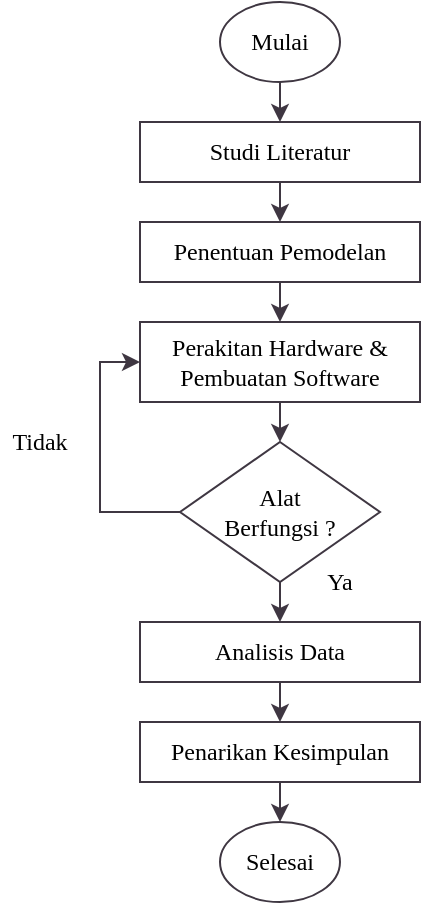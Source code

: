 <mxfile version="14.2.7" type="github">
  <diagram id="C5RBs43oDa-KdzZeNtuy" name="Page-1">
    <mxGraphModel dx="868" dy="494" grid="1" gridSize="10" guides="1" tooltips="1" connect="1" arrows="1" fold="1" page="1" pageScale="1" pageWidth="827" pageHeight="1169" math="0" shadow="0">
      <root>
        <mxCell id="WIyWlLk6GJQsqaUBKTNV-0" />
        <mxCell id="WIyWlLk6GJQsqaUBKTNV-1" parent="WIyWlLk6GJQsqaUBKTNV-0" />
        <mxCell id="elAJH4Ci4I3CKzlhjMAJ-13" style="edgeStyle=orthogonalEdgeStyle;rounded=0;orthogonalLoop=1;jettySize=auto;html=1;exitX=0.5;exitY=1;exitDx=0;exitDy=0;entryX=0.5;entryY=0;entryDx=0;entryDy=0;strokeColor=#3f3742;" edge="1" parent="WIyWlLk6GJQsqaUBKTNV-1" source="elAJH4Ci4I3CKzlhjMAJ-0" target="elAJH4Ci4I3CKzlhjMAJ-1">
          <mxGeometry relative="1" as="geometry" />
        </mxCell>
        <mxCell id="elAJH4Ci4I3CKzlhjMAJ-0" value="&lt;font face=&quot;Livvic&quot; data-font-src=&quot;https://fonts.googleapis.com/css?family=Livvic&quot; style=&quot;font-size: 12px&quot;&gt;Mulai&lt;/font&gt;" style="ellipse;whiteSpace=wrap;html=1;strokeColor=#3f3742;fillColor=none;" vertex="1" parent="WIyWlLk6GJQsqaUBKTNV-1">
          <mxGeometry x="580" y="90" width="60" height="40" as="geometry" />
        </mxCell>
        <mxCell id="elAJH4Ci4I3CKzlhjMAJ-14" style="edgeStyle=orthogonalEdgeStyle;rounded=0;orthogonalLoop=1;jettySize=auto;html=1;exitX=0.5;exitY=1;exitDx=0;exitDy=0;entryX=0.5;entryY=0;entryDx=0;entryDy=0;strokeColor=#3f3742;" edge="1" parent="WIyWlLk6GJQsqaUBKTNV-1" source="elAJH4Ci4I3CKzlhjMAJ-1" target="elAJH4Ci4I3CKzlhjMAJ-2">
          <mxGeometry relative="1" as="geometry" />
        </mxCell>
        <mxCell id="elAJH4Ci4I3CKzlhjMAJ-1" value="&lt;font face=&quot;Livvic&quot; data-font-src=&quot;https://fonts.googleapis.com/css?family=Livvic&quot;&gt;Studi Literatur&lt;/font&gt;" style="rounded=0;whiteSpace=wrap;html=1;strokeColor=#3f3742;fillColor=none;" vertex="1" parent="WIyWlLk6GJQsqaUBKTNV-1">
          <mxGeometry x="540" y="150" width="140" height="30" as="geometry" />
        </mxCell>
        <mxCell id="elAJH4Ci4I3CKzlhjMAJ-15" style="edgeStyle=orthogonalEdgeStyle;rounded=0;orthogonalLoop=1;jettySize=auto;html=1;exitX=0.5;exitY=1;exitDx=0;exitDy=0;entryX=0.5;entryY=0;entryDx=0;entryDy=0;strokeColor=#3f3742;" edge="1" parent="WIyWlLk6GJQsqaUBKTNV-1" source="elAJH4Ci4I3CKzlhjMAJ-2" target="elAJH4Ci4I3CKzlhjMAJ-5">
          <mxGeometry relative="1" as="geometry" />
        </mxCell>
        <mxCell id="elAJH4Ci4I3CKzlhjMAJ-2" value="&lt;font face=&quot;Livvic&quot; data-font-src=&quot;https://fonts.googleapis.com/css?family=Livvic&quot;&gt;Penentuan Pemodelan&lt;/font&gt;" style="rounded=0;whiteSpace=wrap;html=1;strokeColor=#3f3742;fillColor=none;" vertex="1" parent="WIyWlLk6GJQsqaUBKTNV-1">
          <mxGeometry x="540" y="200" width="140" height="30" as="geometry" />
        </mxCell>
        <mxCell id="elAJH4Ci4I3CKzlhjMAJ-16" style="edgeStyle=orthogonalEdgeStyle;rounded=0;orthogonalLoop=1;jettySize=auto;html=1;exitX=0.5;exitY=1;exitDx=0;exitDy=0;entryX=0.5;entryY=0;entryDx=0;entryDy=0;strokeColor=#3f3742;" edge="1" parent="WIyWlLk6GJQsqaUBKTNV-1" source="elAJH4Ci4I3CKzlhjMAJ-5" target="elAJH4Ci4I3CKzlhjMAJ-6">
          <mxGeometry relative="1" as="geometry" />
        </mxCell>
        <mxCell id="elAJH4Ci4I3CKzlhjMAJ-5" value="&lt;font face=&quot;Livvic&quot; data-font-src=&quot;https://fonts.googleapis.com/css?family=Livvic&quot;&gt;Perakitan Hardware &amp;amp; Pembuatan Software&lt;/font&gt;" style="rounded=0;whiteSpace=wrap;html=1;strokeColor=#3f3742;fillColor=none;" vertex="1" parent="WIyWlLk6GJQsqaUBKTNV-1">
          <mxGeometry x="540" y="250" width="140" height="40" as="geometry" />
        </mxCell>
        <mxCell id="elAJH4Ci4I3CKzlhjMAJ-17" style="edgeStyle=orthogonalEdgeStyle;rounded=0;orthogonalLoop=1;jettySize=auto;html=1;exitX=0.5;exitY=1;exitDx=0;exitDy=0;entryX=0.5;entryY=0;entryDx=0;entryDy=0;strokeColor=#3f3742;" edge="1" parent="WIyWlLk6GJQsqaUBKTNV-1" source="elAJH4Ci4I3CKzlhjMAJ-6" target="elAJH4Ci4I3CKzlhjMAJ-7">
          <mxGeometry relative="1" as="geometry" />
        </mxCell>
        <mxCell id="elAJH4Ci4I3CKzlhjMAJ-20" style="edgeStyle=orthogonalEdgeStyle;rounded=0;orthogonalLoop=1;jettySize=auto;html=1;exitX=0;exitY=0.5;exitDx=0;exitDy=0;entryX=0;entryY=0.5;entryDx=0;entryDy=0;strokeColor=#3f3742;" edge="1" parent="WIyWlLk6GJQsqaUBKTNV-1" source="elAJH4Ci4I3CKzlhjMAJ-6" target="elAJH4Ci4I3CKzlhjMAJ-5">
          <mxGeometry relative="1" as="geometry" />
        </mxCell>
        <mxCell id="elAJH4Ci4I3CKzlhjMAJ-6" value="&lt;font face=&quot;Livvic&quot; data-font-src=&quot;https://fonts.googleapis.com/css?family=Livvic&quot;&gt;Alat&lt;br&gt;Berfungsi ?&lt;/font&gt;" style="rhombus;whiteSpace=wrap;html=1;strokeColor=#3f3742;fillColor=none;" vertex="1" parent="WIyWlLk6GJQsqaUBKTNV-1">
          <mxGeometry x="560" y="310" width="100" height="70" as="geometry" />
        </mxCell>
        <mxCell id="elAJH4Ci4I3CKzlhjMAJ-18" style="edgeStyle=orthogonalEdgeStyle;rounded=0;orthogonalLoop=1;jettySize=auto;html=1;exitX=0.5;exitY=1;exitDx=0;exitDy=0;entryX=0.5;entryY=0;entryDx=0;entryDy=0;strokeColor=#3f3742;" edge="1" parent="WIyWlLk6GJQsqaUBKTNV-1" source="elAJH4Ci4I3CKzlhjMAJ-7" target="elAJH4Ci4I3CKzlhjMAJ-8">
          <mxGeometry relative="1" as="geometry" />
        </mxCell>
        <mxCell id="elAJH4Ci4I3CKzlhjMAJ-7" value="&lt;font face=&quot;Livvic&quot; data-font-src=&quot;https://fonts.googleapis.com/css?family=Livvic&quot;&gt;Analisis Data&lt;/font&gt;" style="rounded=0;whiteSpace=wrap;html=1;strokeColor=#3f3742;fillColor=none;" vertex="1" parent="WIyWlLk6GJQsqaUBKTNV-1">
          <mxGeometry x="540" y="400" width="140" height="30" as="geometry" />
        </mxCell>
        <mxCell id="elAJH4Ci4I3CKzlhjMAJ-19" style="edgeStyle=orthogonalEdgeStyle;rounded=0;orthogonalLoop=1;jettySize=auto;html=1;exitX=0.5;exitY=1;exitDx=0;exitDy=0;entryX=0.5;entryY=0;entryDx=0;entryDy=0;strokeColor=#3f3742;" edge="1" parent="WIyWlLk6GJQsqaUBKTNV-1" source="elAJH4Ci4I3CKzlhjMAJ-8" target="elAJH4Ci4I3CKzlhjMAJ-9">
          <mxGeometry relative="1" as="geometry" />
        </mxCell>
        <mxCell id="elAJH4Ci4I3CKzlhjMAJ-8" value="&lt;font face=&quot;Livvic&quot; data-font-src=&quot;https://fonts.googleapis.com/css?family=Livvic&quot;&gt;Penarikan Kesimpulan&lt;/font&gt;" style="rounded=0;whiteSpace=wrap;html=1;strokeColor=#3f3742;fillColor=none;" vertex="1" parent="WIyWlLk6GJQsqaUBKTNV-1">
          <mxGeometry x="540" y="450" width="140" height="30" as="geometry" />
        </mxCell>
        <mxCell id="elAJH4Ci4I3CKzlhjMAJ-9" value="&lt;font face=&quot;Livvic&quot; data-font-src=&quot;https://fonts.googleapis.com/css?family=Livvic&quot; style=&quot;font-size: 12px&quot;&gt;Selesai&lt;/font&gt;" style="ellipse;whiteSpace=wrap;html=1;strokeColor=#3f3742;fillColor=none;" vertex="1" parent="WIyWlLk6GJQsqaUBKTNV-1">
          <mxGeometry x="580" y="500" width="60" height="40" as="geometry" />
        </mxCell>
        <mxCell id="elAJH4Ci4I3CKzlhjMAJ-21" value="&lt;font face=&quot;Livvic&quot; data-font-src=&quot;https://fonts.googleapis.com/css?family=Livvic&quot;&gt;Ya&lt;/font&gt;" style="text;html=1;strokeColor=none;fillColor=none;align=center;verticalAlign=middle;whiteSpace=wrap;rounded=0;" vertex="1" parent="WIyWlLk6GJQsqaUBKTNV-1">
          <mxGeometry x="620" y="370" width="40" height="20" as="geometry" />
        </mxCell>
        <mxCell id="elAJH4Ci4I3CKzlhjMAJ-22" value="&lt;font face=&quot;Livvic&quot; data-font-src=&quot;https://fonts.googleapis.com/css?family=Livvic&quot;&gt;Tidak&lt;/font&gt;" style="text;html=1;strokeColor=none;fillColor=none;align=center;verticalAlign=middle;whiteSpace=wrap;rounded=0;" vertex="1" parent="WIyWlLk6GJQsqaUBKTNV-1">
          <mxGeometry x="470" y="300" width="40" height="20" as="geometry" />
        </mxCell>
      </root>
    </mxGraphModel>
  </diagram>
</mxfile>
